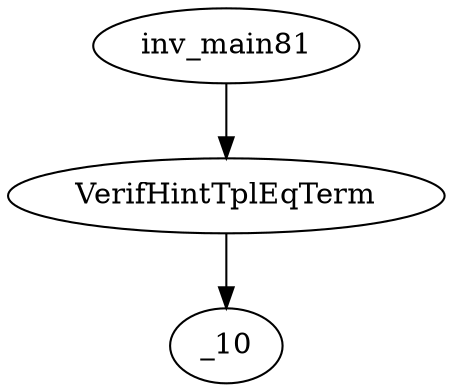 digraph dag {
0 [label="inv_main81"];
1 [label="VerifHintTplEqTerm"];
2 [label="_10"];
0->1
1 -> 2
}
